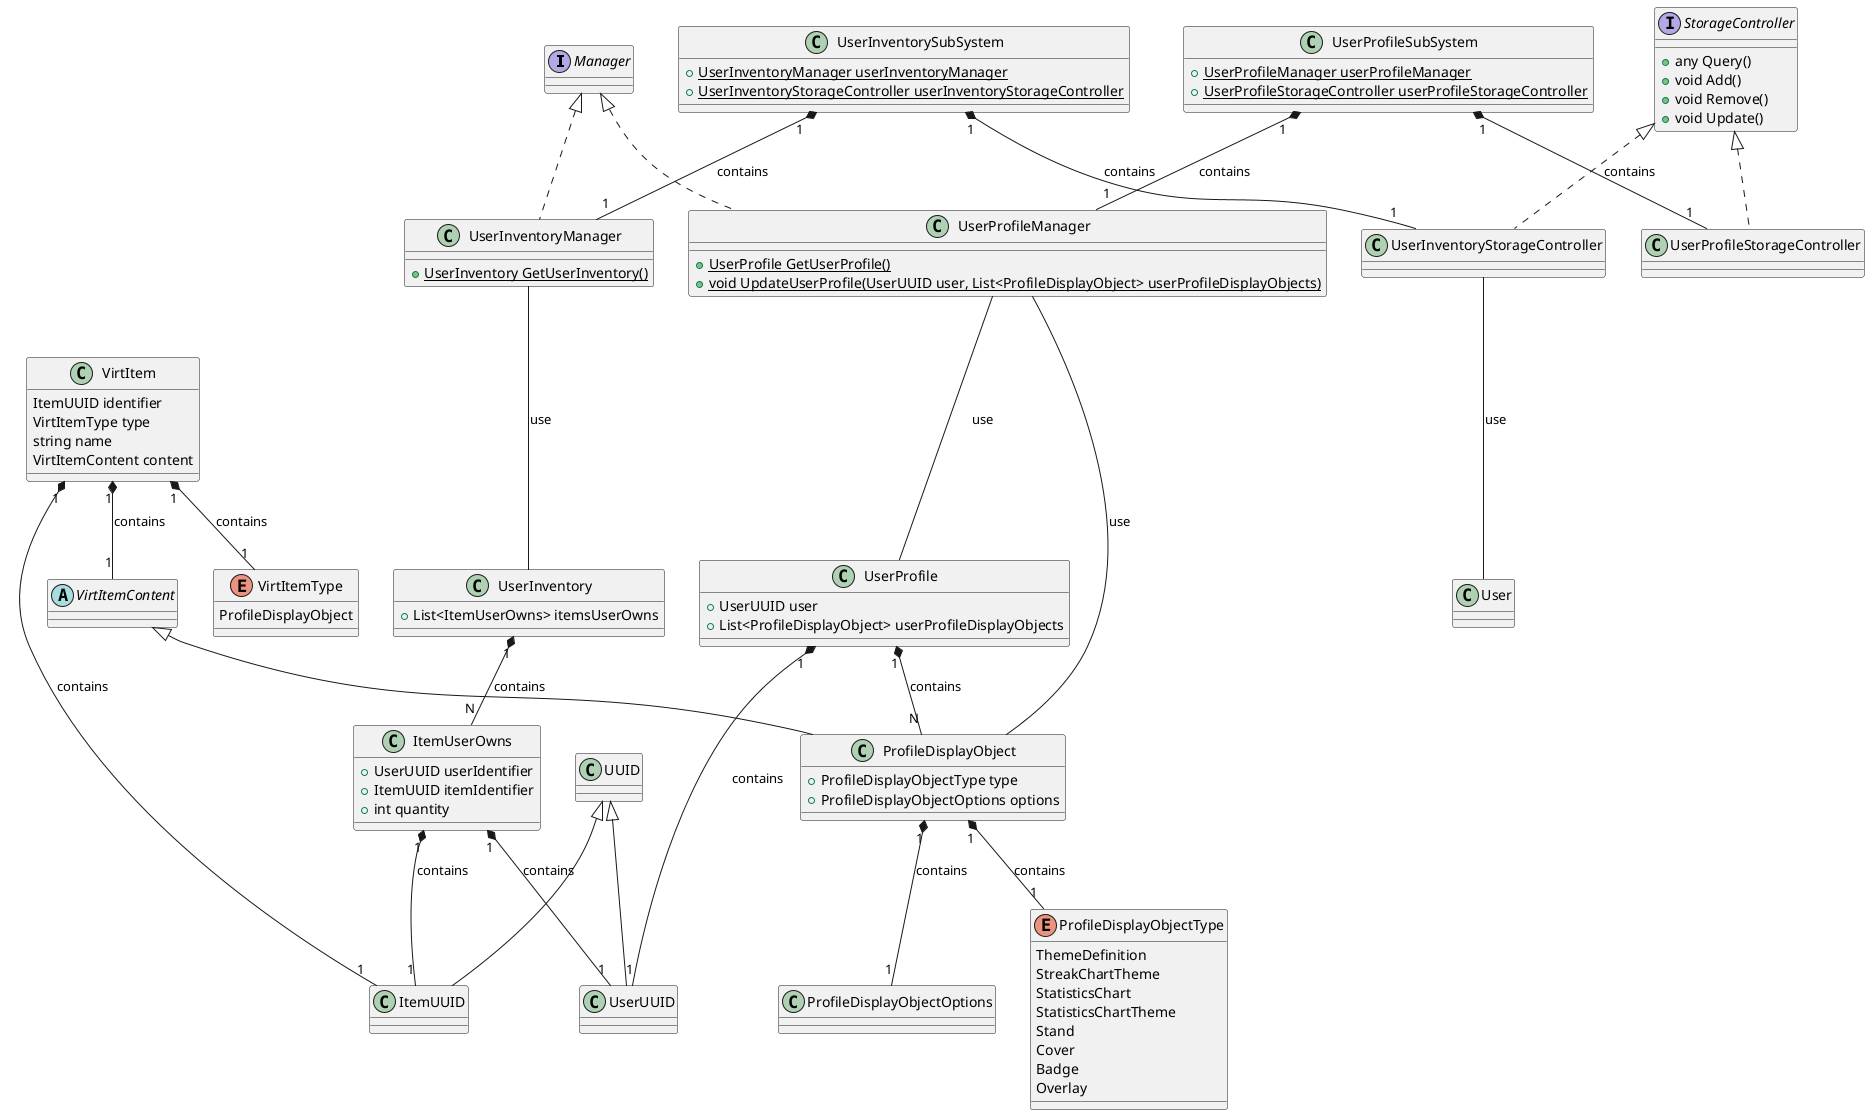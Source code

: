 @startuml
Interface Manager
Interface StorageController {
    + any Query()
    + void Add()
    + void Remove()
    + void Update()
}
class UUID {}
class UserUUID extends UUID {}
class ItemUUID extends UUID {}

enum VirtItemType {
    ProfileDisplayObject
}

class VirtItem {
    ItemUUID identifier
    VirtItemType type
    string name
    VirtItemContent content
}

VirtItem "1" *-- "1" ItemUUID : contains
VirtItem "1" *-- "1" VirtItemType : contains
VirtItem "1" *-- "1" VirtItemContent : contains

abstract class VirtItemContent {}

' UserInventory
class ItemUserOwns {
    + UserUUID userIdentifier
    + ItemUUID itemIdentifier
    + int quantity
}

ItemUserOwns "1" *-- "1" UserUUID : contains
ItemUserOwns "1" *-- "1" ItemUUID : contains

class UserInventory {
    + List<ItemUserOwns> itemsUserOwns
}

UserInventory "1" *-- "N" ItemUserOwns : contains

class UserInventoryManager implements Manager {
    + {static} UserInventory GetUserInventory()
}

UserInventoryManager --- UserInventory : use

class UserInventoryStorageController implements StorageController {}
UserInventoryStorageController --- User : use

class UserInventorySubSystem {
    + {static} UserInventoryManager userInventoryManager
    + {static} UserInventoryStorageController userInventoryStorageController
}

UserInventorySubSystem "1" *-- "1" UserInventoryManager : contains
UserInventorySubSystem "1" *-- "1" UserInventoryStorageController : contains

' UserProfile
enum ProfileDisplayObjectType {
    ThemeDefinition
    StreakChartTheme
    StatisticsChart
    StatisticsChartTheme
    Stand
    Cover
    Badge
    Overlay
}

class ProfileDisplayObjectOptions {}

class ProfileDisplayObject extends VirtItemContent {
    + ProfileDisplayObjectType type
    + ProfileDisplayObjectOptions options
}

ProfileDisplayObject "1" *-- "1" ProfileDisplayObjectType : contains
ProfileDisplayObject "1" *-- "1" ProfileDisplayObjectOptions : contains

class UserProfile {
    + UserUUID user
    + List<ProfileDisplayObject> userProfileDisplayObjects
}

UserProfile "1" *-- "1" UserUUID : contains
UserProfile "1" *-- "N" ProfileDisplayObject : contains

class UserProfileManager implements Manager {
    + {static} UserProfile GetUserProfile()
    + {static} void UpdateUserProfile(UserUUID user, List<ProfileDisplayObject> userProfileDisplayObjects)
}

UserProfileManager --- UserProfile : use
UserProfileManager --- ProfileDisplayObject : use

class UserProfileStorageController implements StorageController {}

class UserProfileSubSystem {
    + {static} UserProfileManager userProfileManager
    + {static} UserProfileStorageController userProfileStorageController
}

UserProfileSubSystem "1" *-- "1" UserProfileManager : contains
UserProfileSubSystem "1" *-- "1" UserProfileStorageController : contains

@enduml
